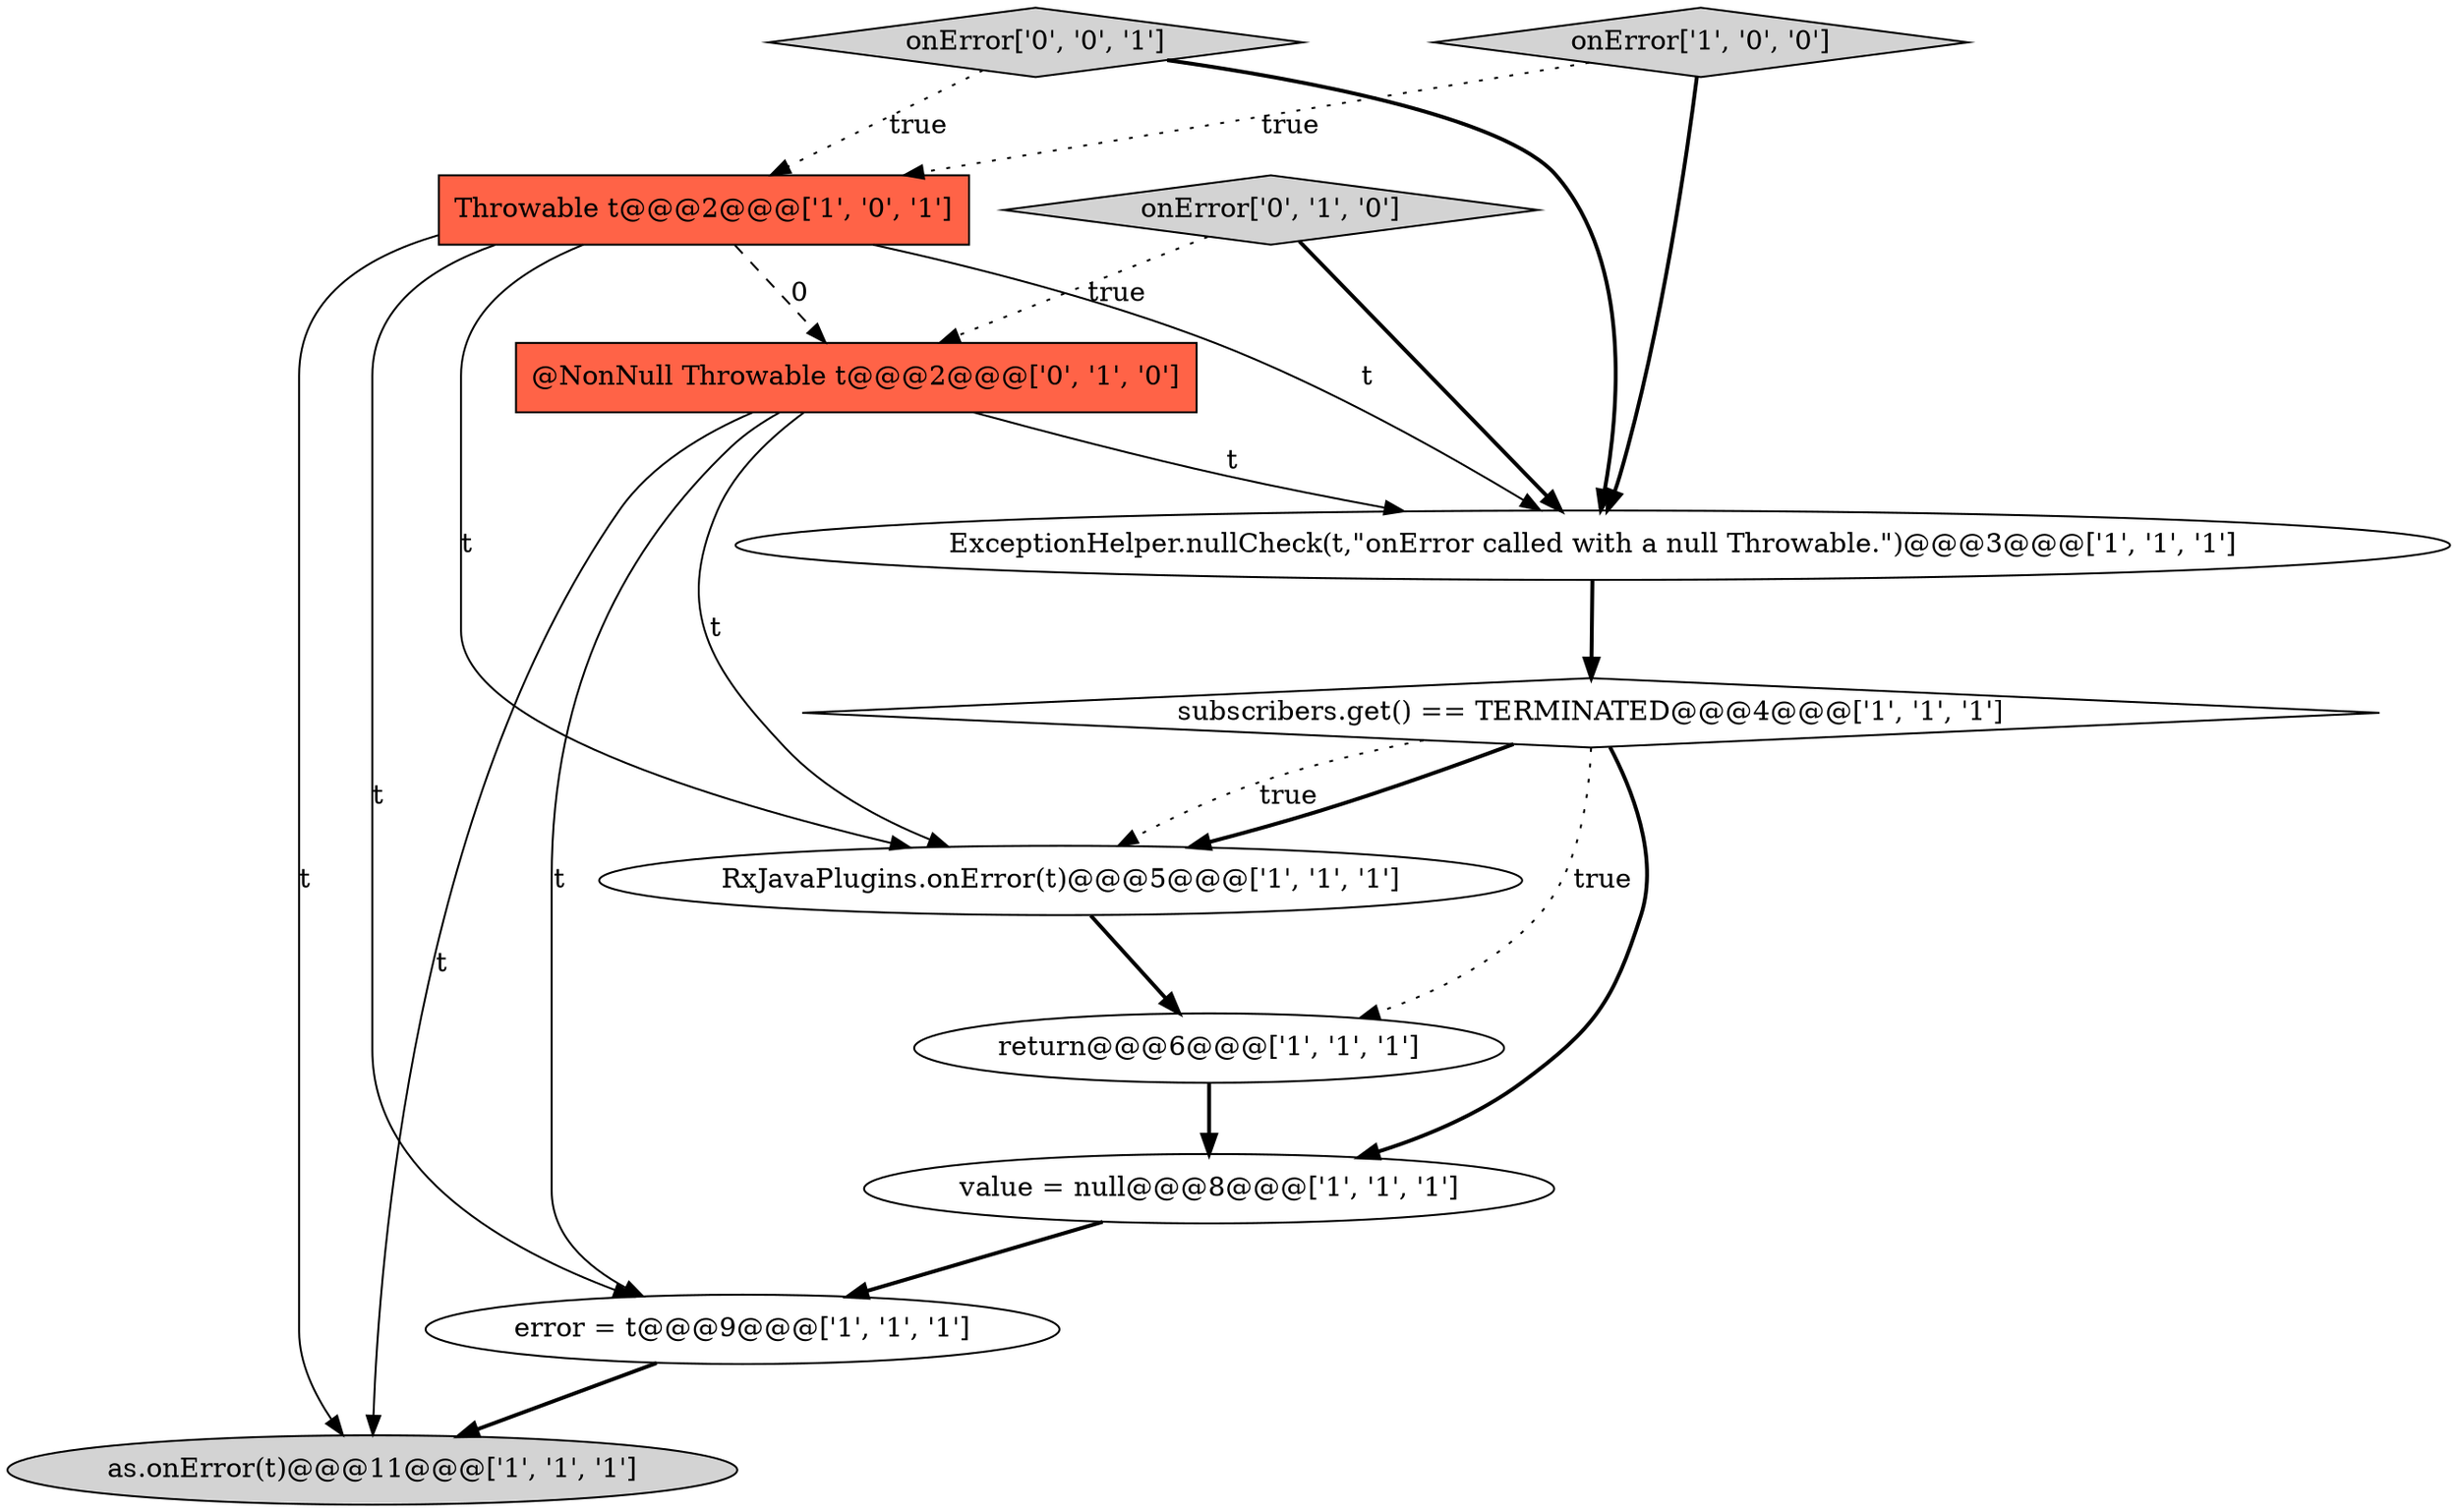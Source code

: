 digraph {
9 [style = filled, label = "@NonNull Throwable t@@@2@@@['0', '1', '0']", fillcolor = tomato, shape = box image = "AAA1AAABBB2BBB"];
10 [style = filled, label = "onError['0', '1', '0']", fillcolor = lightgray, shape = diamond image = "AAA0AAABBB2BBB"];
4 [style = filled, label = "as.onError(t)@@@11@@@['1', '1', '1']", fillcolor = lightgray, shape = ellipse image = "AAA0AAABBB1BBB"];
1 [style = filled, label = "error = t@@@9@@@['1', '1', '1']", fillcolor = white, shape = ellipse image = "AAA0AAABBB1BBB"];
5 [style = filled, label = "subscribers.get() == TERMINATED@@@4@@@['1', '1', '1']", fillcolor = white, shape = diamond image = "AAA0AAABBB1BBB"];
2 [style = filled, label = "Throwable t@@@2@@@['1', '0', '1']", fillcolor = tomato, shape = box image = "AAA0AAABBB1BBB"];
3 [style = filled, label = "ExceptionHelper.nullCheck(t,\"onError called with a null Throwable.\")@@@3@@@['1', '1', '1']", fillcolor = white, shape = ellipse image = "AAA0AAABBB1BBB"];
7 [style = filled, label = "return@@@6@@@['1', '1', '1']", fillcolor = white, shape = ellipse image = "AAA0AAABBB1BBB"];
0 [style = filled, label = "value = null@@@8@@@['1', '1', '1']", fillcolor = white, shape = ellipse image = "AAA0AAABBB1BBB"];
6 [style = filled, label = "onError['1', '0', '0']", fillcolor = lightgray, shape = diamond image = "AAA0AAABBB1BBB"];
8 [style = filled, label = "RxJavaPlugins.onError(t)@@@5@@@['1', '1', '1']", fillcolor = white, shape = ellipse image = "AAA0AAABBB1BBB"];
11 [style = filled, label = "onError['0', '0', '1']", fillcolor = lightgray, shape = diamond image = "AAA0AAABBB3BBB"];
5->8 [style = dotted, label="true"];
11->3 [style = bold, label=""];
11->2 [style = dotted, label="true"];
5->8 [style = bold, label=""];
9->4 [style = solid, label="t"];
2->3 [style = solid, label="t"];
9->1 [style = solid, label="t"];
2->9 [style = dashed, label="0"];
5->7 [style = dotted, label="true"];
2->1 [style = solid, label="t"];
0->1 [style = bold, label=""];
3->5 [style = bold, label=""];
10->3 [style = bold, label=""];
2->4 [style = solid, label="t"];
5->0 [style = bold, label=""];
7->0 [style = bold, label=""];
6->3 [style = bold, label=""];
1->4 [style = bold, label=""];
8->7 [style = bold, label=""];
9->3 [style = solid, label="t"];
6->2 [style = dotted, label="true"];
9->8 [style = solid, label="t"];
2->8 [style = solid, label="t"];
10->9 [style = dotted, label="true"];
}
